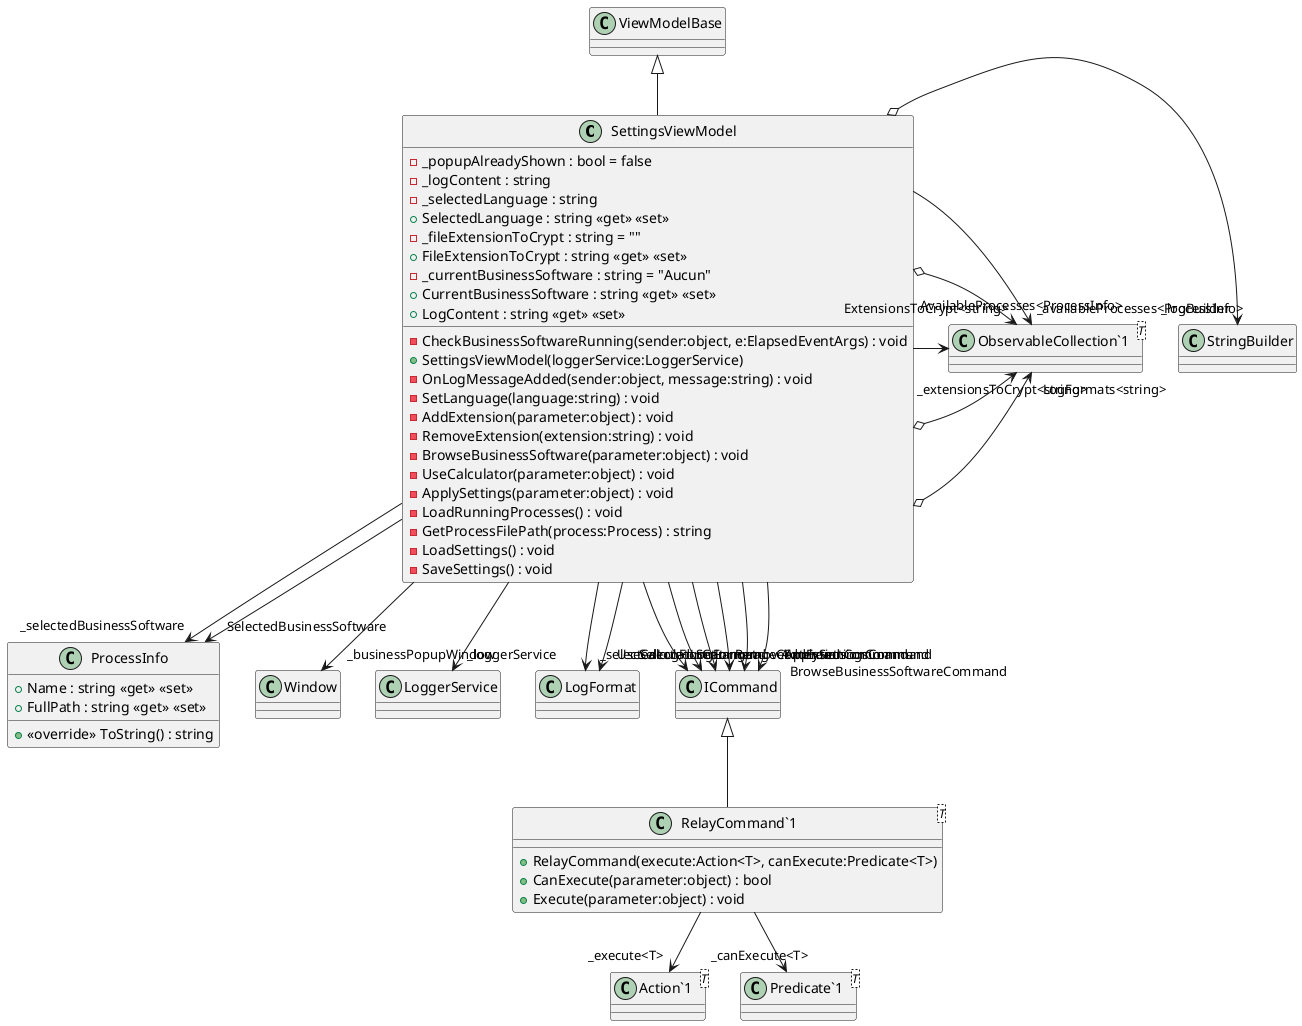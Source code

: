 @startuml
class SettingsViewModel {
    - _popupAlreadyShown : bool = false
    - _logContent : string
    - _selectedLanguage : string
    + SelectedLanguage : string <<get>> <<set>>
    - CheckBusinessSoftwareRunning(sender:object, e:ElapsedEventArgs) : void
    - _fileExtensionToCrypt : string = ""
    + FileExtensionToCrypt : string <<get>> <<set>>
    - _currentBusinessSoftware : string = "Aucun"
    + CurrentBusinessSoftware : string <<get>> <<set>>
    + SettingsViewModel(loggerService:LoggerService)
    - OnLogMessageAdded(sender:object, message:string) : void
    + LogContent : string <<get>> <<set>>
    - SetLanguage(language:string) : void
    - AddExtension(parameter:object) : void
    - RemoveExtension(extension:string) : void
    - BrowseBusinessSoftware(parameter:object) : void
    - UseCalculator(parameter:object) : void
    - ApplySettings(parameter:object) : void
    - LoadRunningProcesses() : void
    - GetProcessFilePath(process:Process) : string
    - LoadSettings() : void
    - SaveSettings() : void
}
class ProcessInfo {
    + Name : string <<get>> <<set>>
    + FullPath : string <<get>> <<set>>
    + <<override>> ToString() : string
}
class "RelayCommand`1"<T> {
    + RelayCommand(execute:Action<T>, canExecute:Predicate<T>)
    + CanExecute(parameter:object) : bool
    + Execute(parameter:object) : void
}
class "ObservableCollection`1"<T> {
}
class "Action`1"<T> {
}
class "Predicate`1"<T> {
}
ViewModelBase <|-- SettingsViewModel
SettingsViewModel --> "_businessPopupWindow" Window
SettingsViewModel --> "_loggerService" LoggerService
SettingsViewModel o-> "_logBuilder" StringBuilder
SettingsViewModel o-> "LogFormats<string>" "ObservableCollection`1"
SettingsViewModel --> "_selectedLogFormat" LogFormat
SettingsViewModel --> "SelectedLogFormat" LogFormat
SettingsViewModel o-> "_extensionsToCrypt<string>" "ObservableCollection`1"
SettingsViewModel --> "ExtensionsToCrypt<string>" "ObservableCollection`1"
SettingsViewModel o-> "_availableProcesses<ProcessInfo>" "ObservableCollection`1"
SettingsViewModel --> "AvailableProcesses<ProcessInfo>" "ObservableCollection`1"
SettingsViewModel --> "_selectedBusinessSoftware" ProcessInfo
SettingsViewModel --> "SelectedBusinessSoftware" ProcessInfo
SettingsViewModel --> "SetLanguageCommand" ICommand
SettingsViewModel --> "AddExtensionCommand" ICommand
SettingsViewModel --> "RemoveExtensionCommand" ICommand
SettingsViewModel --> "BrowseBusinessSoftwareCommand" ICommand
SettingsViewModel --> "UseCalculatorCommand" ICommand
SettingsViewModel --> "ApplySettingsCommand" ICommand
ICommand <|-- "RelayCommand`1"
"RelayCommand`1" --> "_execute<T>" "Action`1"
"RelayCommand`1" --> "_canExecute<T>" "Predicate`1"
@enduml
